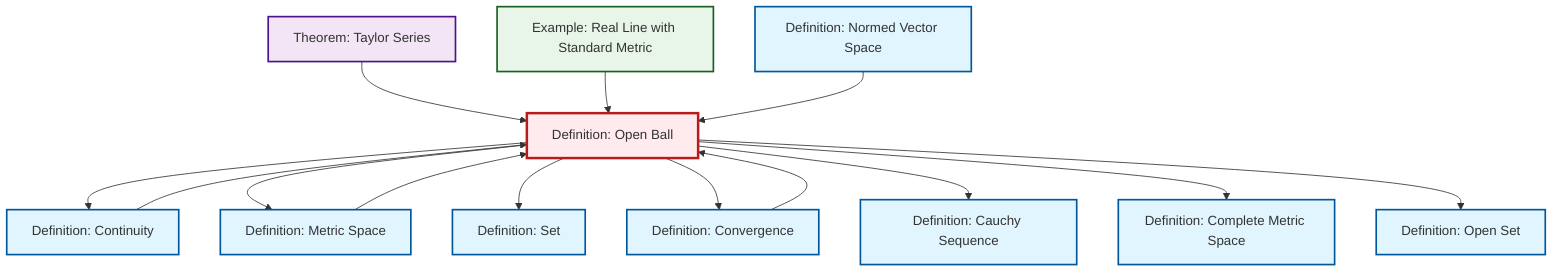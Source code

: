 graph TD
    classDef definition fill:#e1f5fe,stroke:#01579b,stroke-width:2px
    classDef theorem fill:#f3e5f5,stroke:#4a148c,stroke-width:2px
    classDef axiom fill:#fff3e0,stroke:#e65100,stroke-width:2px
    classDef example fill:#e8f5e9,stroke:#1b5e20,stroke-width:2px
    classDef current fill:#ffebee,stroke:#b71c1c,stroke-width:3px
    ex-real-line-metric["Example: Real Line with Standard Metric"]:::example
    def-open-ball["Definition: Open Ball"]:::definition
    def-normed-vector-space["Definition: Normed Vector Space"]:::definition
    def-cauchy-sequence["Definition: Cauchy Sequence"]:::definition
    thm-taylor-series["Theorem: Taylor Series"]:::theorem
    def-convergence["Definition: Convergence"]:::definition
    def-metric-space["Definition: Metric Space"]:::definition
    def-set["Definition: Set"]:::definition
    def-complete-metric-space["Definition: Complete Metric Space"]:::definition
    def-continuity["Definition: Continuity"]:::definition
    def-open-set["Definition: Open Set"]:::definition
    def-open-ball --> def-continuity
    def-metric-space --> def-open-ball
    def-open-ball --> def-metric-space
    thm-taylor-series --> def-open-ball
    def-open-ball --> def-set
    def-open-ball --> def-convergence
    def-continuity --> def-open-ball
    def-open-ball --> def-cauchy-sequence
    ex-real-line-metric --> def-open-ball
    def-open-ball --> def-complete-metric-space
    def-normed-vector-space --> def-open-ball
    def-convergence --> def-open-ball
    def-open-ball --> def-open-set
    class def-open-ball current